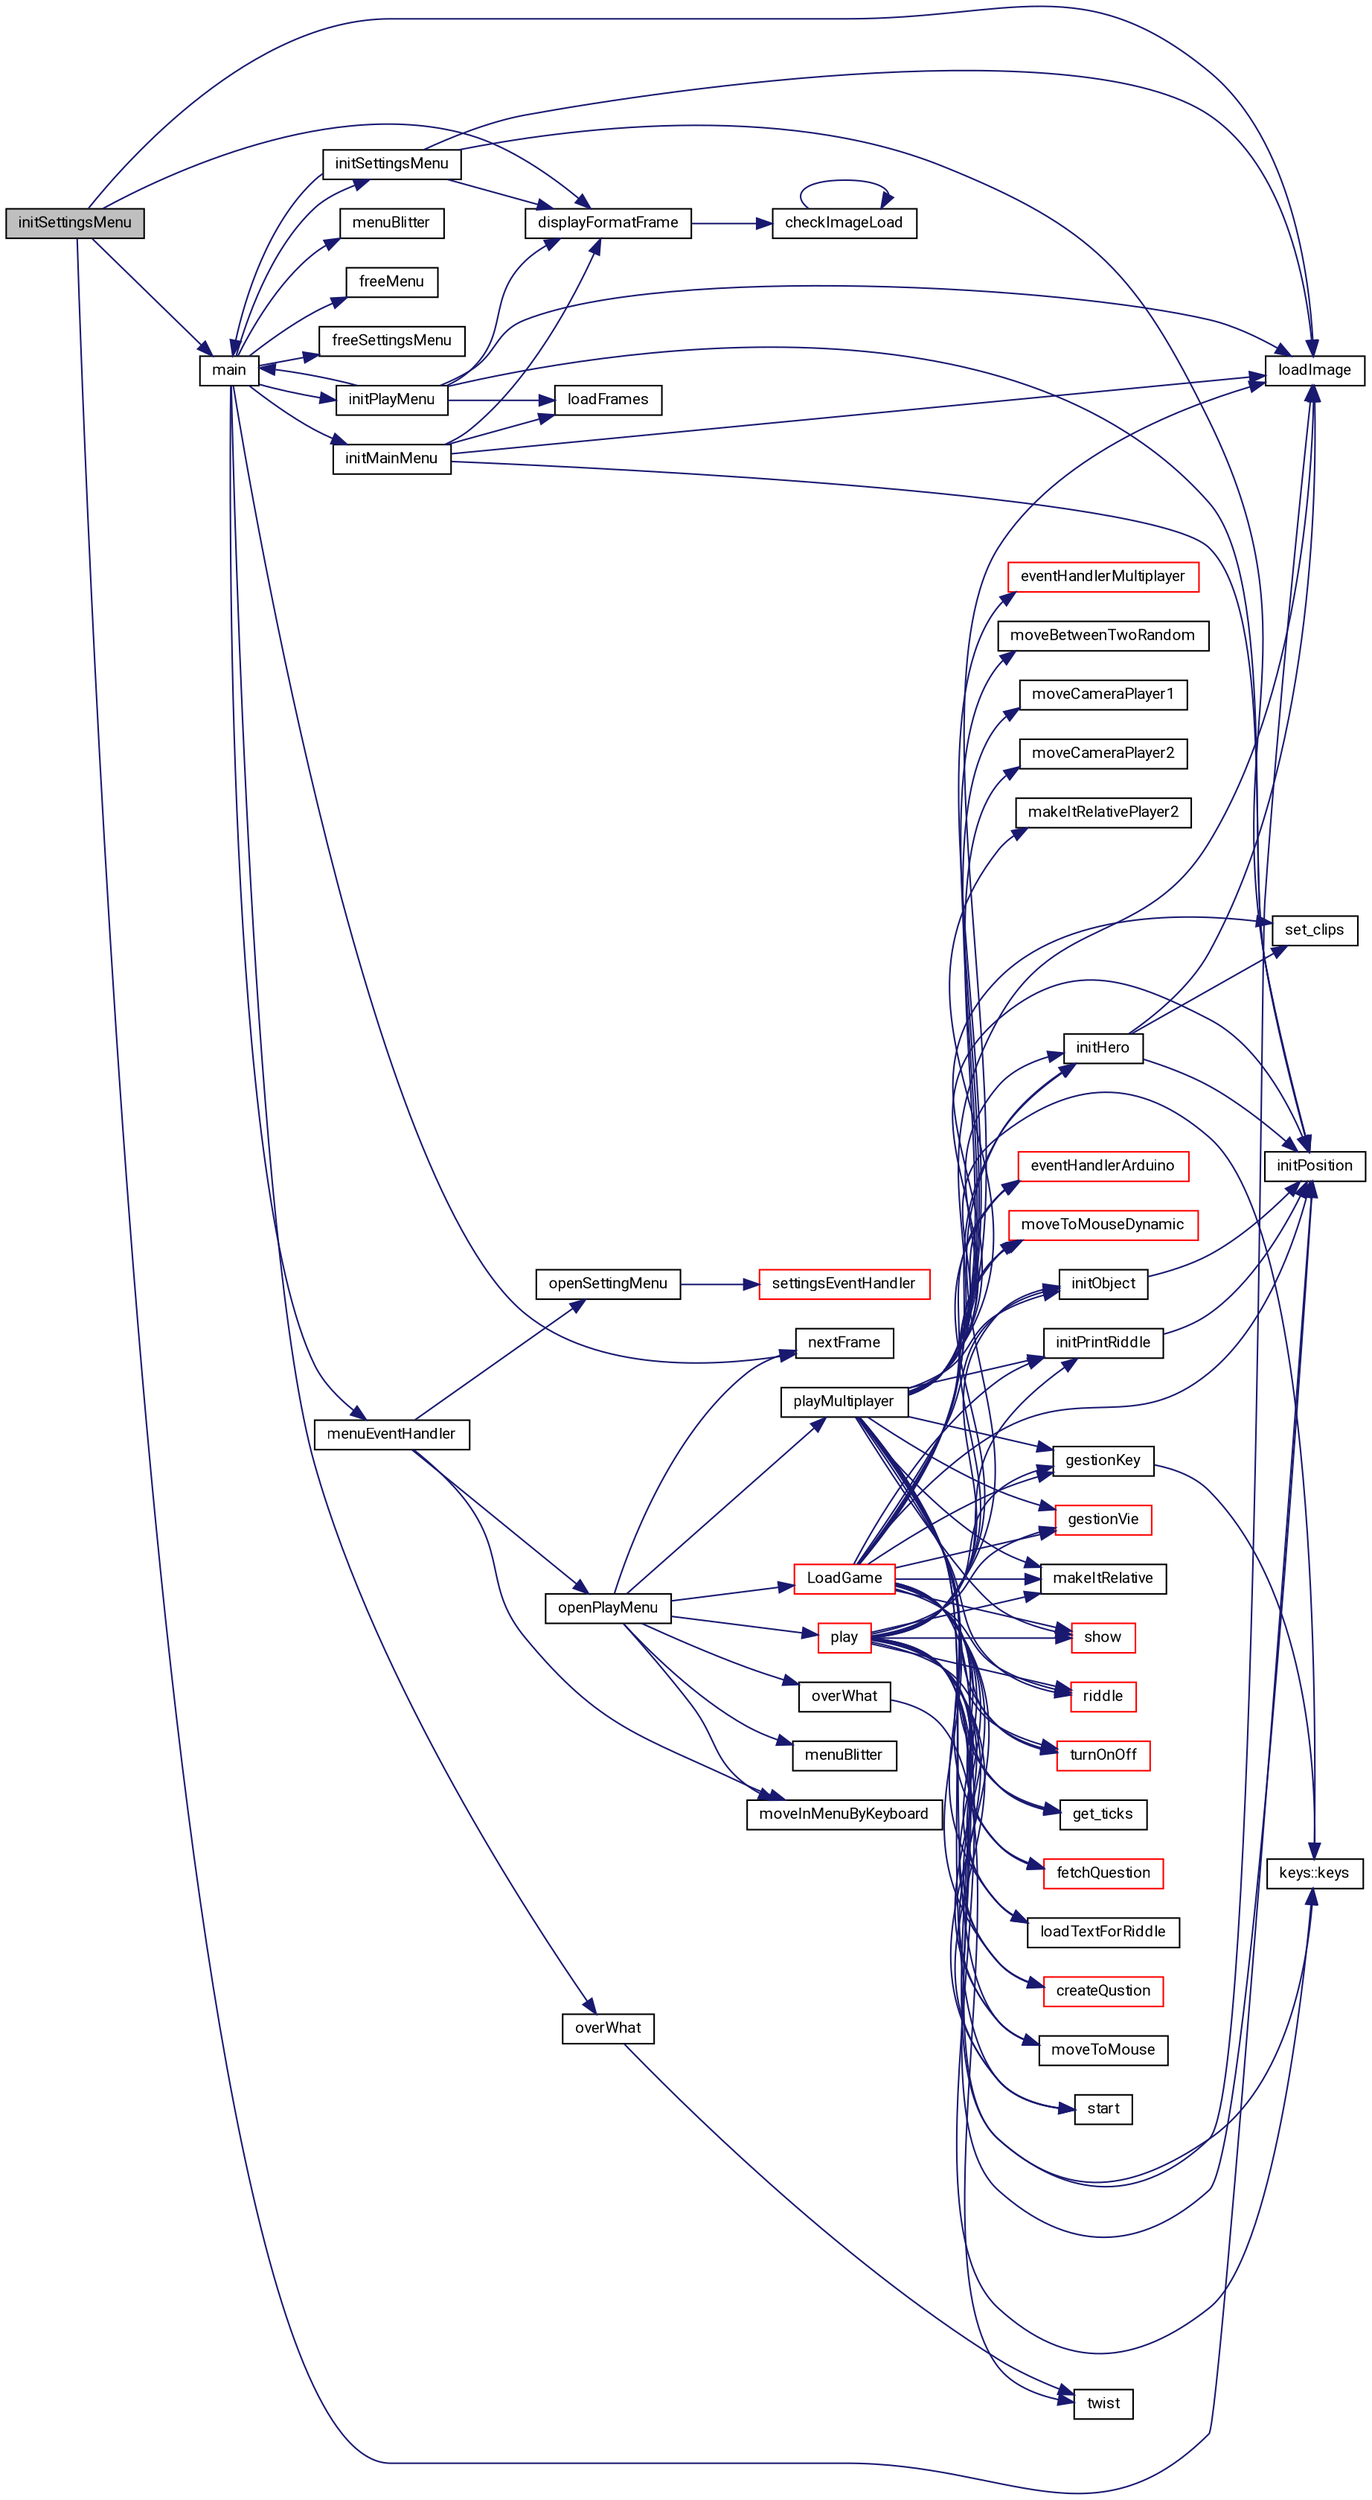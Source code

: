 digraph "initSettingsMenu"
{
 // LATEX_PDF_SIZE
  edge [fontname="Roboto",fontsize="10",labelfontname="Roboto",labelfontsize="10"];
  node [fontname="Roboto",fontsize="10",shape=record];
  rankdir="LR";
  Node110 [label="initSettingsMenu",height=0.2,width=0.4,color="black", fillcolor="grey75", style="filled", fontcolor="black",tooltip=" "];
  Node110 -> Node111 [color="midnightblue",fontsize="10",style="solid",fontname="Roboto"];
  Node111 [label="main",height=0.2,width=0.4,color="black", fillcolor="white", style="filled",URL="$SDL__Game_8c.html#a840291bc02cba5474a4cb46a9b9566fe",tooltip=" "];
  Node111 -> Node112 [color="midnightblue",fontsize="10",style="solid",fontname="Roboto"];
  Node112 [label="initMainMenu",height=0.2,width=0.4,color="black", fillcolor="white", style="filled",URL="$SDL__Init_8c.html#a45cc18c9330197ff2a6f8eaa0433defd",tooltip=" "];
  Node112 -> Node113 [color="midnightblue",fontsize="10",style="solid",fontname="Roboto"];
  Node113 [label="loadImage",height=0.2,width=0.4,color="black", fillcolor="white", style="filled",URL="$SDL__Init_8c.html#a2ab4a75877abd9b57b1867af16899f30",tooltip=" "];
  Node112 -> Node114 [color="midnightblue",fontsize="10",style="solid",fontname="Roboto"];
  Node114 [label="displayFormatFrame",height=0.2,width=0.4,color="black", fillcolor="white", style="filled",URL="$SDL__Init_8c.html#a9d15a4099a1c7eb98981e2f641be3411",tooltip=" "];
  Node114 -> Node115 [color="midnightblue",fontsize="10",style="solid",fontname="Roboto"];
  Node115 [label="checkImageLoad",height=0.2,width=0.4,color="black", fillcolor="white", style="filled",URL="$SDL__Init_8c.html#a9c86961353b17cdaa6160b5e226e4de6",tooltip=" "];
  Node115 -> Node115 [color="midnightblue",fontsize="10",style="solid",fontname="Roboto"];
  Node112 -> Node116 [color="midnightblue",fontsize="10",style="solid",fontname="Roboto"];
  Node116 [label="initPosition",height=0.2,width=0.4,color="black", fillcolor="white", style="filled",URL="$SDL__Init_8c.html#aacba2767ef1793cfcf9d9cfba91a62e7",tooltip=" "];
  Node112 -> Node117 [color="midnightblue",fontsize="10",style="solid",fontname="Roboto"];
  Node117 [label="loadFrames",height=0.2,width=0.4,color="black", fillcolor="white", style="filled",URL="$SDL__Init_8c.html#ab29215e3467fdc78a5b43cb5417fb9e9",tooltip=" "];
  Node111 -> Node118 [color="midnightblue",fontsize="10",style="solid",fontname="Roboto"];
  Node118 [label="initPlayMenu",height=0.2,width=0.4,color="black", fillcolor="white", style="filled",URL="$SDL__Init_8c.html#aca9c8f6654a287dc225addf7bc93188d",tooltip=" "];
  Node118 -> Node111 [color="midnightblue",fontsize="10",style="solid",fontname="Roboto"];
  Node118 -> Node113 [color="midnightblue",fontsize="10",style="solid",fontname="Roboto"];
  Node118 -> Node114 [color="midnightblue",fontsize="10",style="solid",fontname="Roboto"];
  Node118 -> Node116 [color="midnightblue",fontsize="10",style="solid",fontname="Roboto"];
  Node118 -> Node117 [color="midnightblue",fontsize="10",style="solid",fontname="Roboto"];
  Node111 -> Node119 [color="midnightblue",fontsize="10",style="solid",fontname="Roboto"];
  Node119 [label="initSettingsMenu",height=0.2,width=0.4,color="black", fillcolor="white", style="filled",URL="$SDL__Init_8c.html#a3accead2e0742f15fb1a705e001bf66e",tooltip=" "];
  Node119 -> Node111 [color="midnightblue",fontsize="10",style="solid",fontname="Roboto"];
  Node119 -> Node113 [color="midnightblue",fontsize="10",style="solid",fontname="Roboto"];
  Node119 -> Node114 [color="midnightblue",fontsize="10",style="solid",fontname="Roboto"];
  Node119 -> Node116 [color="midnightblue",fontsize="10",style="solid",fontname="Roboto"];
  Node111 -> Node120 [color="midnightblue",fontsize="10",style="solid",fontname="Roboto"];
  Node120 [label="menuEventHandler",height=0.2,width=0.4,color="black", fillcolor="white", style="filled",URL="$SDL__Game_8h.html#a9489d33a83d76c6d00dcef0c9bf7eb93",tooltip=" "];
  Node120 -> Node121 [color="midnightblue",fontsize="10",style="solid",fontname="Roboto"];
  Node121 [label="openPlayMenu",height=0.2,width=0.4,color="black", fillcolor="white", style="filled",URL="$SDL__Game__Funcs_8c.html#a61c31102f6b34e46e97373cc417e2d42",tooltip=" "];
  Node121 -> Node122 [color="midnightblue",fontsize="10",style="solid",fontname="Roboto"];
  Node122 [label="playMultiplayer",height=0.2,width=0.4,color="black", fillcolor="white", style="filled",URL="$SDL__multiplayer_8c.html#acdec1d407d5934d4ccff3806f46ba79a",tooltip=" "];
  Node122 -> Node116 [color="midnightblue",fontsize="10",style="solid",fontname="Roboto"];
  Node122 -> Node123 [color="midnightblue",fontsize="10",style="solid",fontname="Roboto"];
  Node123 [label="keys::keys",height=0.2,width=0.4,color="black", fillcolor="white", style="filled",URL="$structkeys.html#a7559bc5bb2d0727a0be1ce90578d1052",tooltip=" "];
  Node122 -> Node124 [color="midnightblue",fontsize="10",style="solid",fontname="Roboto"];
  Node124 [label="set_clips",height=0.2,width=0.4,color="black", fillcolor="white", style="filled",URL="$SDL__animation_8c.html#a77f54ee083e4f28c4176cf9602603964",tooltip=" "];
  Node122 -> Node125 [color="midnightblue",fontsize="10",style="solid",fontname="Roboto"];
  Node125 [label="initHero",height=0.2,width=0.4,color="black", fillcolor="white", style="filled",URL="$SDL__Init_8c.html#a537870b91a0bcb420da19fa92a506311",tooltip=" "];
  Node125 -> Node113 [color="midnightblue",fontsize="10",style="solid",fontname="Roboto"];
  Node125 -> Node124 [color="midnightblue",fontsize="10",style="solid",fontname="Roboto"];
  Node125 -> Node116 [color="midnightblue",fontsize="10",style="solid",fontname="Roboto"];
  Node122 -> Node126 [color="midnightblue",fontsize="10",style="solid",fontname="Roboto"];
  Node126 [label="initObject",height=0.2,width=0.4,color="black", fillcolor="white", style="filled",URL="$SDL__Init_8c.html#a8a5afe773164b262326832d98dc6104c",tooltip=" "];
  Node126 -> Node116 [color="midnightblue",fontsize="10",style="solid",fontname="Roboto"];
  Node122 -> Node127 [color="midnightblue",fontsize="10",style="solid",fontname="Roboto"];
  Node127 [label="fetchQuestion",height=0.2,width=0.4,color="red", fillcolor="white", style="filled",URL="$SDL__enigme_8c.html#a39c76700dff530c844926f769b9e5e2f",tooltip=" "];
  Node122 -> Node130 [color="midnightblue",fontsize="10",style="solid",fontname="Roboto"];
  Node130 [label="loadTextForRiddle",height=0.2,width=0.4,color="black", fillcolor="white", style="filled",URL="$SDL__Init_8c.html#a6b45aea4a0ac66457461752d48769da0",tooltip=" "];
  Node122 -> Node113 [color="midnightblue",fontsize="10",style="solid",fontname="Roboto"];
  Node122 -> Node131 [color="midnightblue",fontsize="10",style="solid",fontname="Roboto"];
  Node131 [label="initPrintRiddle",height=0.2,width=0.4,color="black", fillcolor="white", style="filled",URL="$SDL__Init_8c.html#a24db4a5a8e8fd689b3c7e195c8895548",tooltip=" "];
  Node131 -> Node116 [color="midnightblue",fontsize="10",style="solid",fontname="Roboto"];
  Node122 -> Node132 [color="midnightblue",fontsize="10",style="solid",fontname="Roboto"];
  Node132 [label="createQustion",height=0.2,width=0.4,color="red", fillcolor="white", style="filled",URL="$SDL__enigme_8c.html#a366df1c03f8c6ca9f110a8d71af474c8",tooltip=" "];
  Node122 -> Node135 [color="midnightblue",fontsize="10",style="solid",fontname="Roboto"];
  Node135 [label="moveToMouse",height=0.2,width=0.4,color="black", fillcolor="white", style="filled",URL="$SDL__move_8c.html#af11bb29347265c4ba26ea25b7c64a20a",tooltip=" "];
  Node122 -> Node136 [color="midnightblue",fontsize="10",style="solid",fontname="Roboto"];
  Node136 [label="start",height=0.2,width=0.4,color="black", fillcolor="white", style="filled",URL="$SDL__animation_8c.html#ad6dbccd99321dabd7f2e29f652b523e6",tooltip=" "];
  Node122 -> Node137 [color="midnightblue",fontsize="10",style="solid",fontname="Roboto"];
  Node137 [label="eventHandlerArduino",height=0.2,width=0.4,color="red", fillcolor="white", style="filled",URL="$SDL__arduino_8c.html#abefc6906065c0c43ba99477e403e07d9",tooltip=" "];
  Node122 -> Node142 [color="midnightblue",fontsize="10",style="solid",fontname="Roboto"];
  Node142 [label="eventHandlerMultiplayer",height=0.2,width=0.4,color="red", fillcolor="white", style="filled",URL="$SDL__multiplayer_8c.html#a4a208945715a6c534f1eef8a8f38a896",tooltip=" "];
  Node122 -> Node143 [color="midnightblue",fontsize="10",style="solid",fontname="Roboto"];
  Node143 [label="moveToMouseDynamic",height=0.2,width=0.4,color="red", fillcolor="white", style="filled",URL="$SDL__move_8c.html#a3c40d057be41d3e6b3421eabce7a55c6",tooltip=" "];
  Node122 -> Node144 [color="midnightblue",fontsize="10",style="solid",fontname="Roboto"];
  Node144 [label="moveBetweenTwoRandom",height=0.2,width=0.4,color="black", fillcolor="white", style="filled",URL="$SDL__move_8c.html#a4e34bd1e8cd999c1e80b56a93ad36b25",tooltip=" "];
  Node122 -> Node145 [color="midnightblue",fontsize="10",style="solid",fontname="Roboto"];
  Node145 [label="moveCameraPlayer1",height=0.2,width=0.4,color="black", fillcolor="white", style="filled",URL="$SDL__scrolling_8c.html#af6aebb909a3152dfa7e36e9988490d9e",tooltip=" "];
  Node122 -> Node146 [color="midnightblue",fontsize="10",style="solid",fontname="Roboto"];
  Node146 [label="moveCameraPlayer2",height=0.2,width=0.4,color="black", fillcolor="white", style="filled",URL="$SDL__scrolling_8c.html#a6a2dd36438cbb546093c05391850a16c",tooltip=" "];
  Node122 -> Node147 [color="midnightblue",fontsize="10",style="solid",fontname="Roboto"];
  Node147 [label="gestionVie",height=0.2,width=0.4,color="red", fillcolor="white", style="filled",URL="$SDL__gestion_8c.html#a1f7aab104689e218a0055f424e317236",tooltip=" "];
  Node122 -> Node149 [color="midnightblue",fontsize="10",style="solid",fontname="Roboto"];
  Node149 [label="makeItRelative",height=0.2,width=0.4,color="black", fillcolor="white", style="filled",URL="$SDL__scrolling_8c.html#a195939235fc4e32206ff56a74081576f",tooltip=" "];
  Node122 -> Node150 [color="midnightblue",fontsize="10",style="solid",fontname="Roboto"];
  Node150 [label="makeItRelativePlayer2",height=0.2,width=0.4,color="black", fillcolor="white", style="filled",URL="$SDL__scrolling_8c.html#aebf118c24504b22011ac7f04feef5940",tooltip=" "];
  Node122 -> Node151 [color="midnightblue",fontsize="10",style="solid",fontname="Roboto"];
  Node151 [label="show",height=0.2,width=0.4,color="red", fillcolor="white", style="filled",URL="$SDL__animation_8c.html#a51ec49799835d087b8e6f2d707c4d76d",tooltip=" "];
  Node122 -> Node153 [color="midnightblue",fontsize="10",style="solid",fontname="Roboto"];
  Node153 [label="riddle",height=0.2,width=0.4,color="red", fillcolor="white", style="filled",URL="$SDL__enigme_8c.html#a4b8fbab12a6932d122a2ebd9f3f4e7eb",tooltip=" "];
  Node122 -> Node156 [color="midnightblue",fontsize="10",style="solid",fontname="Roboto"];
  Node156 [label="turnOnOff",height=0.2,width=0.4,color="red", fillcolor="white", style="filled",URL="$SDL__arduino_8c.html#af921e7b2ce75aadfb16b2ce49424a589",tooltip=" "];
  Node122 -> Node158 [color="midnightblue",fontsize="10",style="solid",fontname="Roboto"];
  Node158 [label="gestionKey",height=0.2,width=0.4,color="black", fillcolor="white", style="filled",URL="$SDL__gestion_8c.html#a7f4b12a80d06588ae6728b122b888a58",tooltip=" "];
  Node158 -> Node123 [color="midnightblue",fontsize="10",style="solid",fontname="Roboto"];
  Node122 -> Node159 [color="midnightblue",fontsize="10",style="solid",fontname="Roboto"];
  Node159 [label="get_ticks",height=0.2,width=0.4,color="black", fillcolor="white", style="filled",URL="$SDL__animation_8c.html#aa3e2cb9730547c3f0e2aa7f8d4aa451c",tooltip=" "];
  Node121 -> Node160 [color="midnightblue",fontsize="10",style="solid",fontname="Roboto"];
  Node160 [label="LoadGame",height=0.2,width=0.4,color="red", fillcolor="white", style="filled",URL="$SDL__savegame_8c.html#a6806b4b0f276136776dee9837e60f994",tooltip=" "];
  Node160 -> Node116 [color="midnightblue",fontsize="10",style="solid",fontname="Roboto"];
  Node160 -> Node123 [color="midnightblue",fontsize="10",style="solid",fontname="Roboto"];
  Node160 -> Node113 [color="midnightblue",fontsize="10",style="solid",fontname="Roboto"];
  Node160 -> Node125 [color="midnightblue",fontsize="10",style="solid",fontname="Roboto"];
  Node160 -> Node126 [color="midnightblue",fontsize="10",style="solid",fontname="Roboto"];
  Node160 -> Node127 [color="midnightblue",fontsize="10",style="solid",fontname="Roboto"];
  Node160 -> Node130 [color="midnightblue",fontsize="10",style="solid",fontname="Roboto"];
  Node160 -> Node131 [color="midnightblue",fontsize="10",style="solid",fontname="Roboto"];
  Node160 -> Node132 [color="midnightblue",fontsize="10",style="solid",fontname="Roboto"];
  Node160 -> Node136 [color="midnightblue",fontsize="10",style="solid",fontname="Roboto"];
  Node160 -> Node137 [color="midnightblue",fontsize="10",style="solid",fontname="Roboto"];
  Node160 -> Node143 [color="midnightblue",fontsize="10",style="solid",fontname="Roboto"];
  Node160 -> Node147 [color="midnightblue",fontsize="10",style="solid",fontname="Roboto"];
  Node160 -> Node149 [color="midnightblue",fontsize="10",style="solid",fontname="Roboto"];
  Node160 -> Node151 [color="midnightblue",fontsize="10",style="solid",fontname="Roboto"];
  Node160 -> Node153 [color="midnightblue",fontsize="10",style="solid",fontname="Roboto"];
  Node160 -> Node156 [color="midnightblue",fontsize="10",style="solid",fontname="Roboto"];
  Node160 -> Node158 [color="midnightblue",fontsize="10",style="solid",fontname="Roboto"];
  Node160 -> Node135 [color="midnightblue",fontsize="10",style="solid",fontname="Roboto"];
  Node160 -> Node159 [color="midnightblue",fontsize="10",style="solid",fontname="Roboto"];
  Node121 -> Node177 [color="midnightblue",fontsize="10",style="solid",fontname="Roboto"];
  Node177 [label="nextFrame",height=0.2,width=0.4,color="black", fillcolor="white", style="filled",URL="$SDL__Init_8c.html#ab9c3e21cec256bd230c50af3a31b8d04",tooltip=" "];
  Node121 -> Node178 [color="midnightblue",fontsize="10",style="solid",fontname="Roboto"];
  Node178 [label="moveInMenuByKeyboard",height=0.2,width=0.4,color="black", fillcolor="white", style="filled",URL="$SDL__Game__Funcs_8c.html#abb7d818f056c1225238351459f3b00af",tooltip=" "];
  Node121 -> Node179 [color="midnightblue",fontsize="10",style="solid",fontname="Roboto"];
  Node179 [label="play",height=0.2,width=0.4,color="red", fillcolor="white", style="filled",URL="$SDL__Game__Funcs_8c.html#a440e6575323c8ce399149d2819fe1a2a",tooltip=" "];
  Node179 -> Node116 [color="midnightblue",fontsize="10",style="solid",fontname="Roboto"];
  Node179 -> Node123 [color="midnightblue",fontsize="10",style="solid",fontname="Roboto"];
  Node179 -> Node113 [color="midnightblue",fontsize="10",style="solid",fontname="Roboto"];
  Node179 -> Node125 [color="midnightblue",fontsize="10",style="solid",fontname="Roboto"];
  Node179 -> Node126 [color="midnightblue",fontsize="10",style="solid",fontname="Roboto"];
  Node179 -> Node127 [color="midnightblue",fontsize="10",style="solid",fontname="Roboto"];
  Node179 -> Node130 [color="midnightblue",fontsize="10",style="solid",fontname="Roboto"];
  Node179 -> Node131 [color="midnightblue",fontsize="10",style="solid",fontname="Roboto"];
  Node179 -> Node132 [color="midnightblue",fontsize="10",style="solid",fontname="Roboto"];
  Node179 -> Node135 [color="midnightblue",fontsize="10",style="solid",fontname="Roboto"];
  Node179 -> Node136 [color="midnightblue",fontsize="10",style="solid",fontname="Roboto"];
  Node179 -> Node137 [color="midnightblue",fontsize="10",style="solid",fontname="Roboto"];
  Node179 -> Node143 [color="midnightblue",fontsize="10",style="solid",fontname="Roboto"];
  Node179 -> Node147 [color="midnightblue",fontsize="10",style="solid",fontname="Roboto"];
  Node179 -> Node149 [color="midnightblue",fontsize="10",style="solid",fontname="Roboto"];
  Node179 -> Node151 [color="midnightblue",fontsize="10",style="solid",fontname="Roboto"];
  Node179 -> Node153 [color="midnightblue",fontsize="10",style="solid",fontname="Roboto"];
  Node179 -> Node156 [color="midnightblue",fontsize="10",style="solid",fontname="Roboto"];
  Node179 -> Node158 [color="midnightblue",fontsize="10",style="solid",fontname="Roboto"];
  Node179 -> Node159 [color="midnightblue",fontsize="10",style="solid",fontname="Roboto"];
  Node121 -> Node181 [color="midnightblue",fontsize="10",style="solid",fontname="Roboto"];
  Node181 [label="overWhat",height=0.2,width=0.4,color="black", fillcolor="white", style="filled",URL="$SDL__Game__Funcs_8c.html#a4eada93f766d4bf4776fd5a501a60404",tooltip=" "];
  Node181 -> Node182 [color="midnightblue",fontsize="10",style="solid",fontname="Roboto"];
  Node182 [label="twist",height=0.2,width=0.4,color="black", fillcolor="white", style="filled",URL="$SDL__Game__Funcs_8c.html#a04650a18e406952388193902adbf476f",tooltip=" "];
  Node121 -> Node183 [color="midnightblue",fontsize="10",style="solid",fontname="Roboto"];
  Node183 [label="menuBlitter",height=0.2,width=0.4,color="black", fillcolor="white", style="filled",URL="$SDL__Game__Funcs_8c.html#a553d43496bd0c6e9c6b82d0402fa115a",tooltip=" "];
  Node120 -> Node184 [color="midnightblue",fontsize="10",style="solid",fontname="Roboto"];
  Node184 [label="openSettingMenu",height=0.2,width=0.4,color="black", fillcolor="white", style="filled",URL="$SDL__Game__Funcs_8c.html#accbf7160c9661c47ebcbfb34d1f89028",tooltip=" "];
  Node184 -> Node185 [color="midnightblue",fontsize="10",style="solid",fontname="Roboto"];
  Node185 [label="settingsEventHandler",height=0.2,width=0.4,color="red", fillcolor="white", style="filled",URL="$SDL__Game__Funcs_8c.html#a98548f9b20e4e186f2d28213f6f8d61a",tooltip=" "];
  Node120 -> Node178 [color="midnightblue",fontsize="10",style="solid",fontname="Roboto"];
  Node111 -> Node187 [color="midnightblue",fontsize="10",style="solid",fontname="Roboto"];
  Node187 [label="overWhat",height=0.2,width=0.4,color="black", fillcolor="white", style="filled",URL="$SDL__Game_8h.html#a4eada93f766d4bf4776fd5a501a60404",tooltip=" "];
  Node187 -> Node182 [color="midnightblue",fontsize="10",style="solid",fontname="Roboto"];
  Node111 -> Node177 [color="midnightblue",fontsize="10",style="solid",fontname="Roboto"];
  Node111 -> Node188 [color="midnightblue",fontsize="10",style="solid",fontname="Roboto"];
  Node188 [label="menuBlitter",height=0.2,width=0.4,color="black", fillcolor="white", style="filled",URL="$SDL__Game_8h.html#a553d43496bd0c6e9c6b82d0402fa115a",tooltip=" "];
  Node111 -> Node189 [color="midnightblue",fontsize="10",style="solid",fontname="Roboto"];
  Node189 [label="freeMenu",height=0.2,width=0.4,color="black", fillcolor="white", style="filled",URL="$SDL__free_8c.html#a46ba4e8b36766b707a3681ded8533a8a",tooltip=" "];
  Node111 -> Node190 [color="midnightblue",fontsize="10",style="solid",fontname="Roboto"];
  Node190 [label="freeSettingsMenu",height=0.2,width=0.4,color="black", fillcolor="white", style="filled",URL="$SDL__free_8c.html#a87a88af8f79655dba6c9629614cf2289",tooltip=" "];
  Node110 -> Node113 [color="midnightblue",fontsize="10",style="solid",fontname="Roboto"];
  Node110 -> Node114 [color="midnightblue",fontsize="10",style="solid",fontname="Roboto"];
  Node110 -> Node116 [color="midnightblue",fontsize="10",style="solid",fontname="Roboto"];
}
